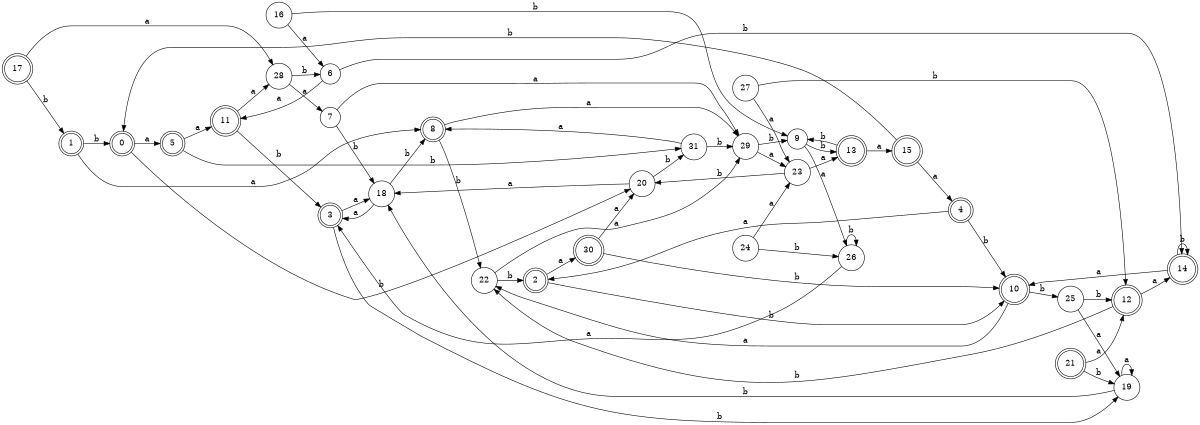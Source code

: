 digraph n26_8 {
__start0 [label="" shape="none"];

rankdir=LR;
size="8,5";

s0 [style="rounded,filled", color="black", fillcolor="white" shape="doublecircle", label="0"];
s1 [style="rounded,filled", color="black", fillcolor="white" shape="doublecircle", label="1"];
s2 [style="rounded,filled", color="black", fillcolor="white" shape="doublecircle", label="2"];
s3 [style="rounded,filled", color="black", fillcolor="white" shape="doublecircle", label="3"];
s4 [style="rounded,filled", color="black", fillcolor="white" shape="doublecircle", label="4"];
s5 [style="rounded,filled", color="black", fillcolor="white" shape="doublecircle", label="5"];
s6 [style="filled", color="black", fillcolor="white" shape="circle", label="6"];
s7 [style="filled", color="black", fillcolor="white" shape="circle", label="7"];
s8 [style="rounded,filled", color="black", fillcolor="white" shape="doublecircle", label="8"];
s9 [style="filled", color="black", fillcolor="white" shape="circle", label="9"];
s10 [style="rounded,filled", color="black", fillcolor="white" shape="doublecircle", label="10"];
s11 [style="rounded,filled", color="black", fillcolor="white" shape="doublecircle", label="11"];
s12 [style="rounded,filled", color="black", fillcolor="white" shape="doublecircle", label="12"];
s13 [style="rounded,filled", color="black", fillcolor="white" shape="doublecircle", label="13"];
s14 [style="rounded,filled", color="black", fillcolor="white" shape="doublecircle", label="14"];
s15 [style="rounded,filled", color="black", fillcolor="white" shape="doublecircle", label="15"];
s16 [style="filled", color="black", fillcolor="white" shape="circle", label="16"];
s17 [style="rounded,filled", color="black", fillcolor="white" shape="doublecircle", label="17"];
s18 [style="filled", color="black", fillcolor="white" shape="circle", label="18"];
s19 [style="filled", color="black", fillcolor="white" shape="circle", label="19"];
s20 [style="filled", color="black", fillcolor="white" shape="circle", label="20"];
s21 [style="rounded,filled", color="black", fillcolor="white" shape="doublecircle", label="21"];
s22 [style="filled", color="black", fillcolor="white" shape="circle", label="22"];
s23 [style="filled", color="black", fillcolor="white" shape="circle", label="23"];
s24 [style="filled", color="black", fillcolor="white" shape="circle", label="24"];
s25 [style="filled", color="black", fillcolor="white" shape="circle", label="25"];
s26 [style="filled", color="black", fillcolor="white" shape="circle", label="26"];
s27 [style="filled", color="black", fillcolor="white" shape="circle", label="27"];
s28 [style="filled", color="black", fillcolor="white" shape="circle", label="28"];
s29 [style="filled", color="black", fillcolor="white" shape="circle", label="29"];
s30 [style="rounded,filled", color="black", fillcolor="white" shape="doublecircle", label="30"];
s31 [style="filled", color="black", fillcolor="white" shape="circle", label="31"];
s0 -> s5 [label="a"];
s0 -> s20 [label="b"];
s1 -> s8 [label="a"];
s1 -> s0 [label="b"];
s2 -> s30 [label="a"];
s2 -> s10 [label="b"];
s3 -> s18 [label="a"];
s3 -> s19 [label="b"];
s4 -> s2 [label="a"];
s4 -> s10 [label="b"];
s5 -> s11 [label="a"];
s5 -> s31 [label="b"];
s6 -> s11 [label="a"];
s6 -> s14 [label="b"];
s7 -> s29 [label="a"];
s7 -> s18 [label="b"];
s8 -> s29 [label="a"];
s8 -> s22 [label="b"];
s9 -> s26 [label="a"];
s9 -> s13 [label="b"];
s10 -> s22 [label="a"];
s10 -> s25 [label="b"];
s11 -> s28 [label="a"];
s11 -> s3 [label="b"];
s12 -> s14 [label="a"];
s12 -> s22 [label="b"];
s13 -> s15 [label="a"];
s13 -> s9 [label="b"];
s14 -> s10 [label="a"];
s14 -> s14 [label="b"];
s15 -> s4 [label="a"];
s15 -> s0 [label="b"];
s16 -> s6 [label="a"];
s16 -> s9 [label="b"];
s17 -> s28 [label="a"];
s17 -> s1 [label="b"];
s18 -> s3 [label="a"];
s18 -> s8 [label="b"];
s19 -> s19 [label="a"];
s19 -> s18 [label="b"];
s20 -> s18 [label="a"];
s20 -> s31 [label="b"];
s21 -> s12 [label="a"];
s21 -> s19 [label="b"];
s22 -> s29 [label="a"];
s22 -> s2 [label="b"];
s23 -> s13 [label="a"];
s23 -> s20 [label="b"];
s24 -> s23 [label="a"];
s24 -> s26 [label="b"];
s25 -> s19 [label="a"];
s25 -> s12 [label="b"];
s26 -> s3 [label="a"];
s26 -> s26 [label="b"];
s27 -> s23 [label="a"];
s27 -> s12 [label="b"];
s28 -> s7 [label="a"];
s28 -> s6 [label="b"];
s29 -> s23 [label="a"];
s29 -> s9 [label="b"];
s30 -> s20 [label="a"];
s30 -> s10 [label="b"];
s31 -> s8 [label="a"];
s31 -> s29 [label="b"];

}